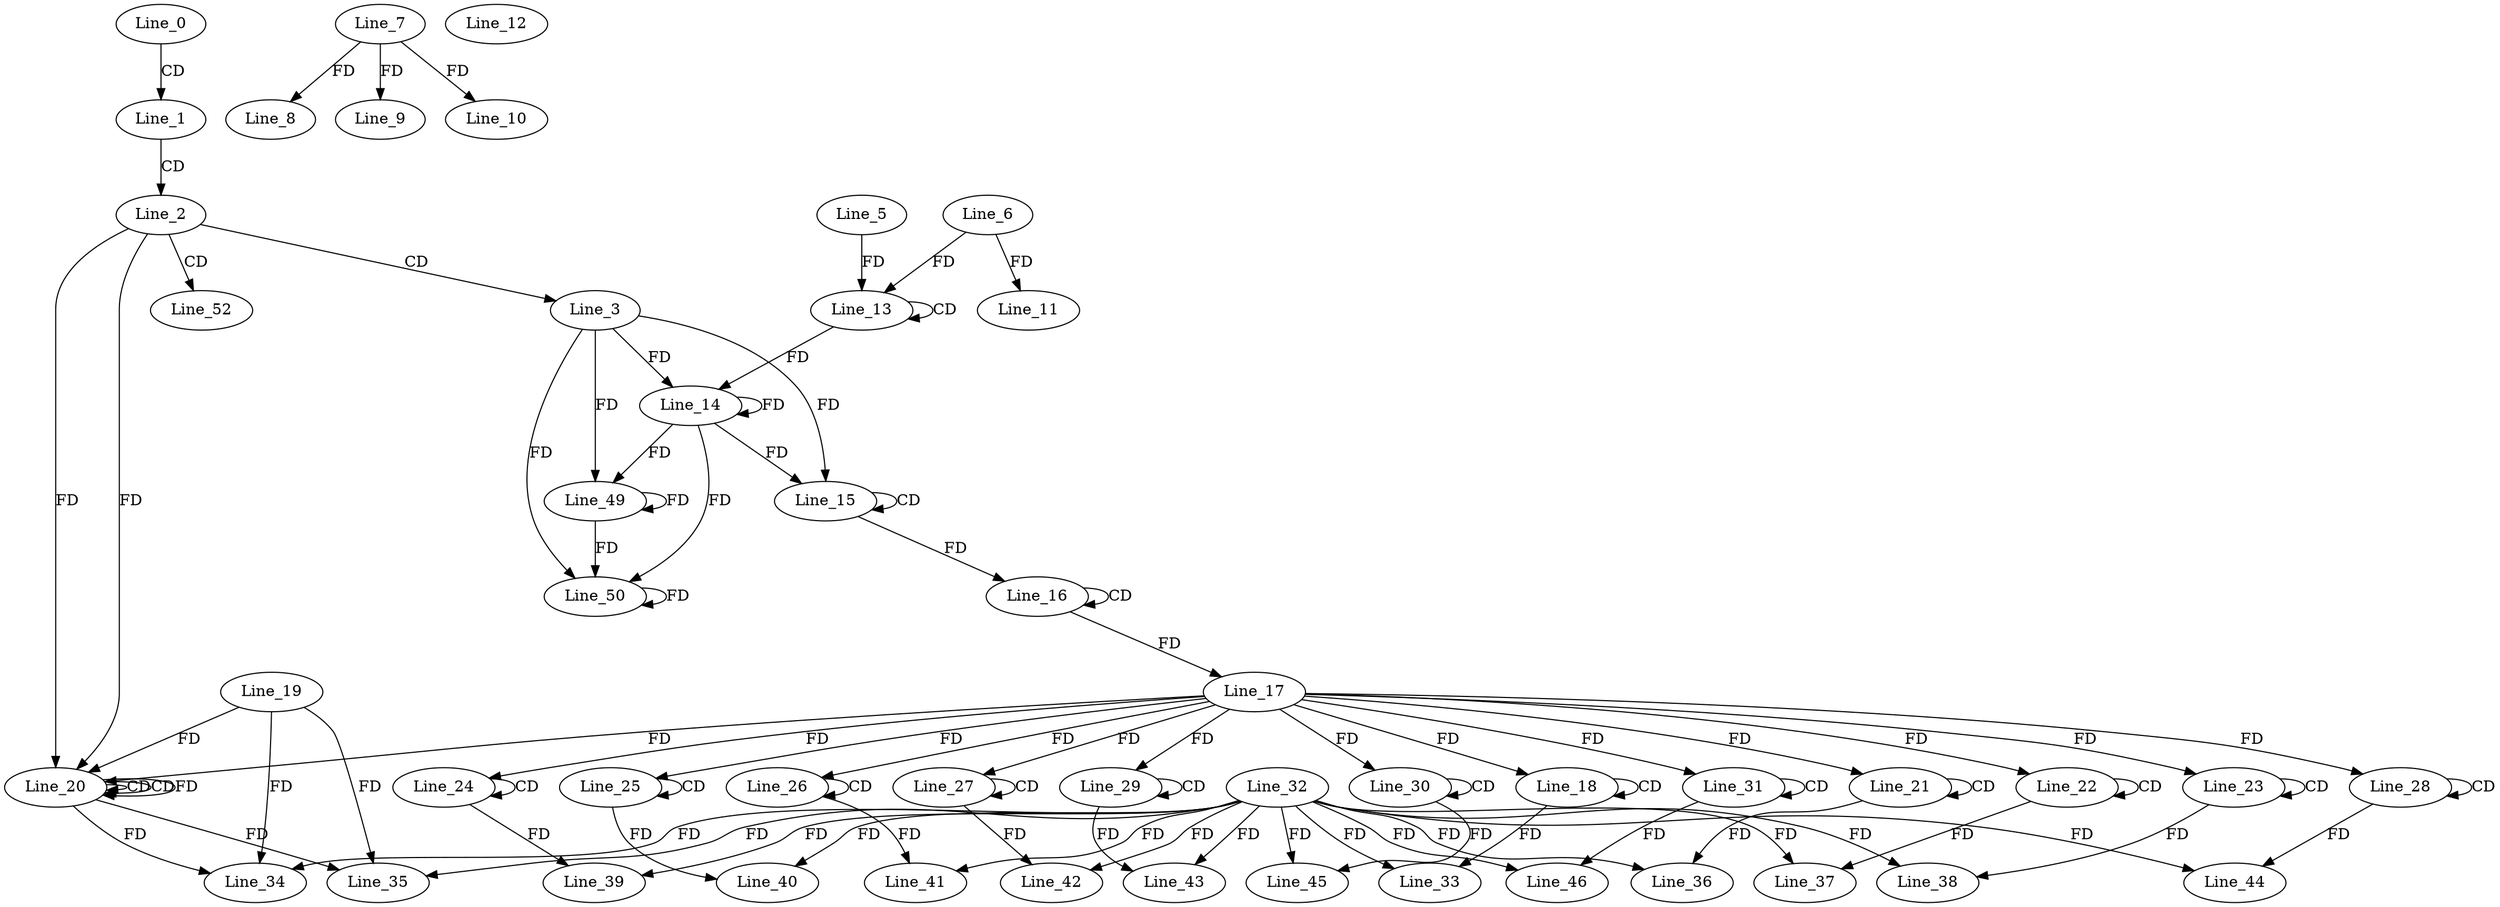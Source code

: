 digraph G {
  Line_0;
  Line_1;
  Line_2;
  Line_3;
  Line_7;
  Line_8;
  Line_9;
  Line_10;
  Line_6;
  Line_11;
  Line_12;
  Line_13;
  Line_13;
  Line_5;
  Line_14;
  Line_14;
  Line_14;
  Line_15;
  Line_15;
  Line_16;
  Line_16;
  Line_17;
  Line_18;
  Line_18;
  Line_17;
  Line_20;
  Line_20;
  Line_20;
  Line_19;
  Line_20;
  Line_21;
  Line_21;
  Line_22;
  Line_22;
  Line_23;
  Line_23;
  Line_24;
  Line_24;
  Line_25;
  Line_25;
  Line_26;
  Line_26;
  Line_27;
  Line_27;
  Line_28;
  Line_28;
  Line_29;
  Line_29;
  Line_30;
  Line_30;
  Line_31;
  Line_31;
  Line_32;
  Line_33;
  Line_34;
  Line_35;
  Line_36;
  Line_37;
  Line_38;
  Line_39;
  Line_40;
  Line_41;
  Line_42;
  Line_43;
  Line_44;
  Line_45;
  Line_46;
  Line_49;
  Line_50;
  Line_52;
  Line_0 -> Line_1 [ label="CD" ];
  Line_1 -> Line_2 [ label="CD" ];
  Line_2 -> Line_3 [ label="CD" ];
  Line_7 -> Line_8 [ label="FD" ];
  Line_7 -> Line_9 [ label="FD" ];
  Line_7 -> Line_10 [ label="FD" ];
  Line_6 -> Line_11 [ label="FD" ];
  Line_13 -> Line_13 [ label="CD" ];
  Line_5 -> Line_13 [ label="FD" ];
  Line_6 -> Line_13 [ label="FD" ];
  Line_3 -> Line_14 [ label="FD" ];
  Line_14 -> Line_14 [ label="FD" ];
  Line_13 -> Line_14 [ label="FD" ];
  Line_15 -> Line_15 [ label="CD" ];
  Line_3 -> Line_15 [ label="FD" ];
  Line_14 -> Line_15 [ label="FD" ];
  Line_16 -> Line_16 [ label="CD" ];
  Line_15 -> Line_16 [ label="FD" ];
  Line_16 -> Line_17 [ label="FD" ];
  Line_18 -> Line_18 [ label="CD" ];
  Line_17 -> Line_18 [ label="FD" ];
  Line_2 -> Line_20 [ label="FD" ];
  Line_20 -> Line_20 [ label="CD" ];
  Line_2 -> Line_20 [ label="FD" ];
  Line_20 -> Line_20 [ label="CD" ];
  Line_19 -> Line_20 [ label="FD" ];
  Line_20 -> Line_20 [ label="FD" ];
  Line_17 -> Line_20 [ label="FD" ];
  Line_21 -> Line_21 [ label="CD" ];
  Line_17 -> Line_21 [ label="FD" ];
  Line_22 -> Line_22 [ label="CD" ];
  Line_17 -> Line_22 [ label="FD" ];
  Line_23 -> Line_23 [ label="CD" ];
  Line_17 -> Line_23 [ label="FD" ];
  Line_24 -> Line_24 [ label="CD" ];
  Line_17 -> Line_24 [ label="FD" ];
  Line_25 -> Line_25 [ label="CD" ];
  Line_17 -> Line_25 [ label="FD" ];
  Line_26 -> Line_26 [ label="CD" ];
  Line_17 -> Line_26 [ label="FD" ];
  Line_27 -> Line_27 [ label="CD" ];
  Line_17 -> Line_27 [ label="FD" ];
  Line_28 -> Line_28 [ label="CD" ];
  Line_17 -> Line_28 [ label="FD" ];
  Line_29 -> Line_29 [ label="CD" ];
  Line_17 -> Line_29 [ label="FD" ];
  Line_30 -> Line_30 [ label="CD" ];
  Line_17 -> Line_30 [ label="FD" ];
  Line_31 -> Line_31 [ label="CD" ];
  Line_17 -> Line_31 [ label="FD" ];
  Line_32 -> Line_33 [ label="FD" ];
  Line_18 -> Line_33 [ label="FD" ];
  Line_32 -> Line_34 [ label="FD" ];
  Line_19 -> Line_34 [ label="FD" ];
  Line_20 -> Line_34 [ label="FD" ];
  Line_32 -> Line_35 [ label="FD" ];
  Line_19 -> Line_35 [ label="FD" ];
  Line_20 -> Line_35 [ label="FD" ];
  Line_32 -> Line_36 [ label="FD" ];
  Line_21 -> Line_36 [ label="FD" ];
  Line_32 -> Line_37 [ label="FD" ];
  Line_22 -> Line_37 [ label="FD" ];
  Line_32 -> Line_38 [ label="FD" ];
  Line_23 -> Line_38 [ label="FD" ];
  Line_32 -> Line_39 [ label="FD" ];
  Line_24 -> Line_39 [ label="FD" ];
  Line_32 -> Line_40 [ label="FD" ];
  Line_25 -> Line_40 [ label="FD" ];
  Line_32 -> Line_41 [ label="FD" ];
  Line_26 -> Line_41 [ label="FD" ];
  Line_32 -> Line_42 [ label="FD" ];
  Line_27 -> Line_42 [ label="FD" ];
  Line_32 -> Line_43 [ label="FD" ];
  Line_29 -> Line_43 [ label="FD" ];
  Line_32 -> Line_44 [ label="FD" ];
  Line_28 -> Line_44 [ label="FD" ];
  Line_32 -> Line_45 [ label="FD" ];
  Line_30 -> Line_45 [ label="FD" ];
  Line_32 -> Line_46 [ label="FD" ];
  Line_31 -> Line_46 [ label="FD" ];
  Line_3 -> Line_49 [ label="FD" ];
  Line_14 -> Line_49 [ label="FD" ];
  Line_49 -> Line_49 [ label="FD" ];
  Line_3 -> Line_50 [ label="FD" ];
  Line_14 -> Line_50 [ label="FD" ];
  Line_49 -> Line_50 [ label="FD" ];
  Line_50 -> Line_50 [ label="FD" ];
  Line_2 -> Line_52 [ label="CD" ];
}
